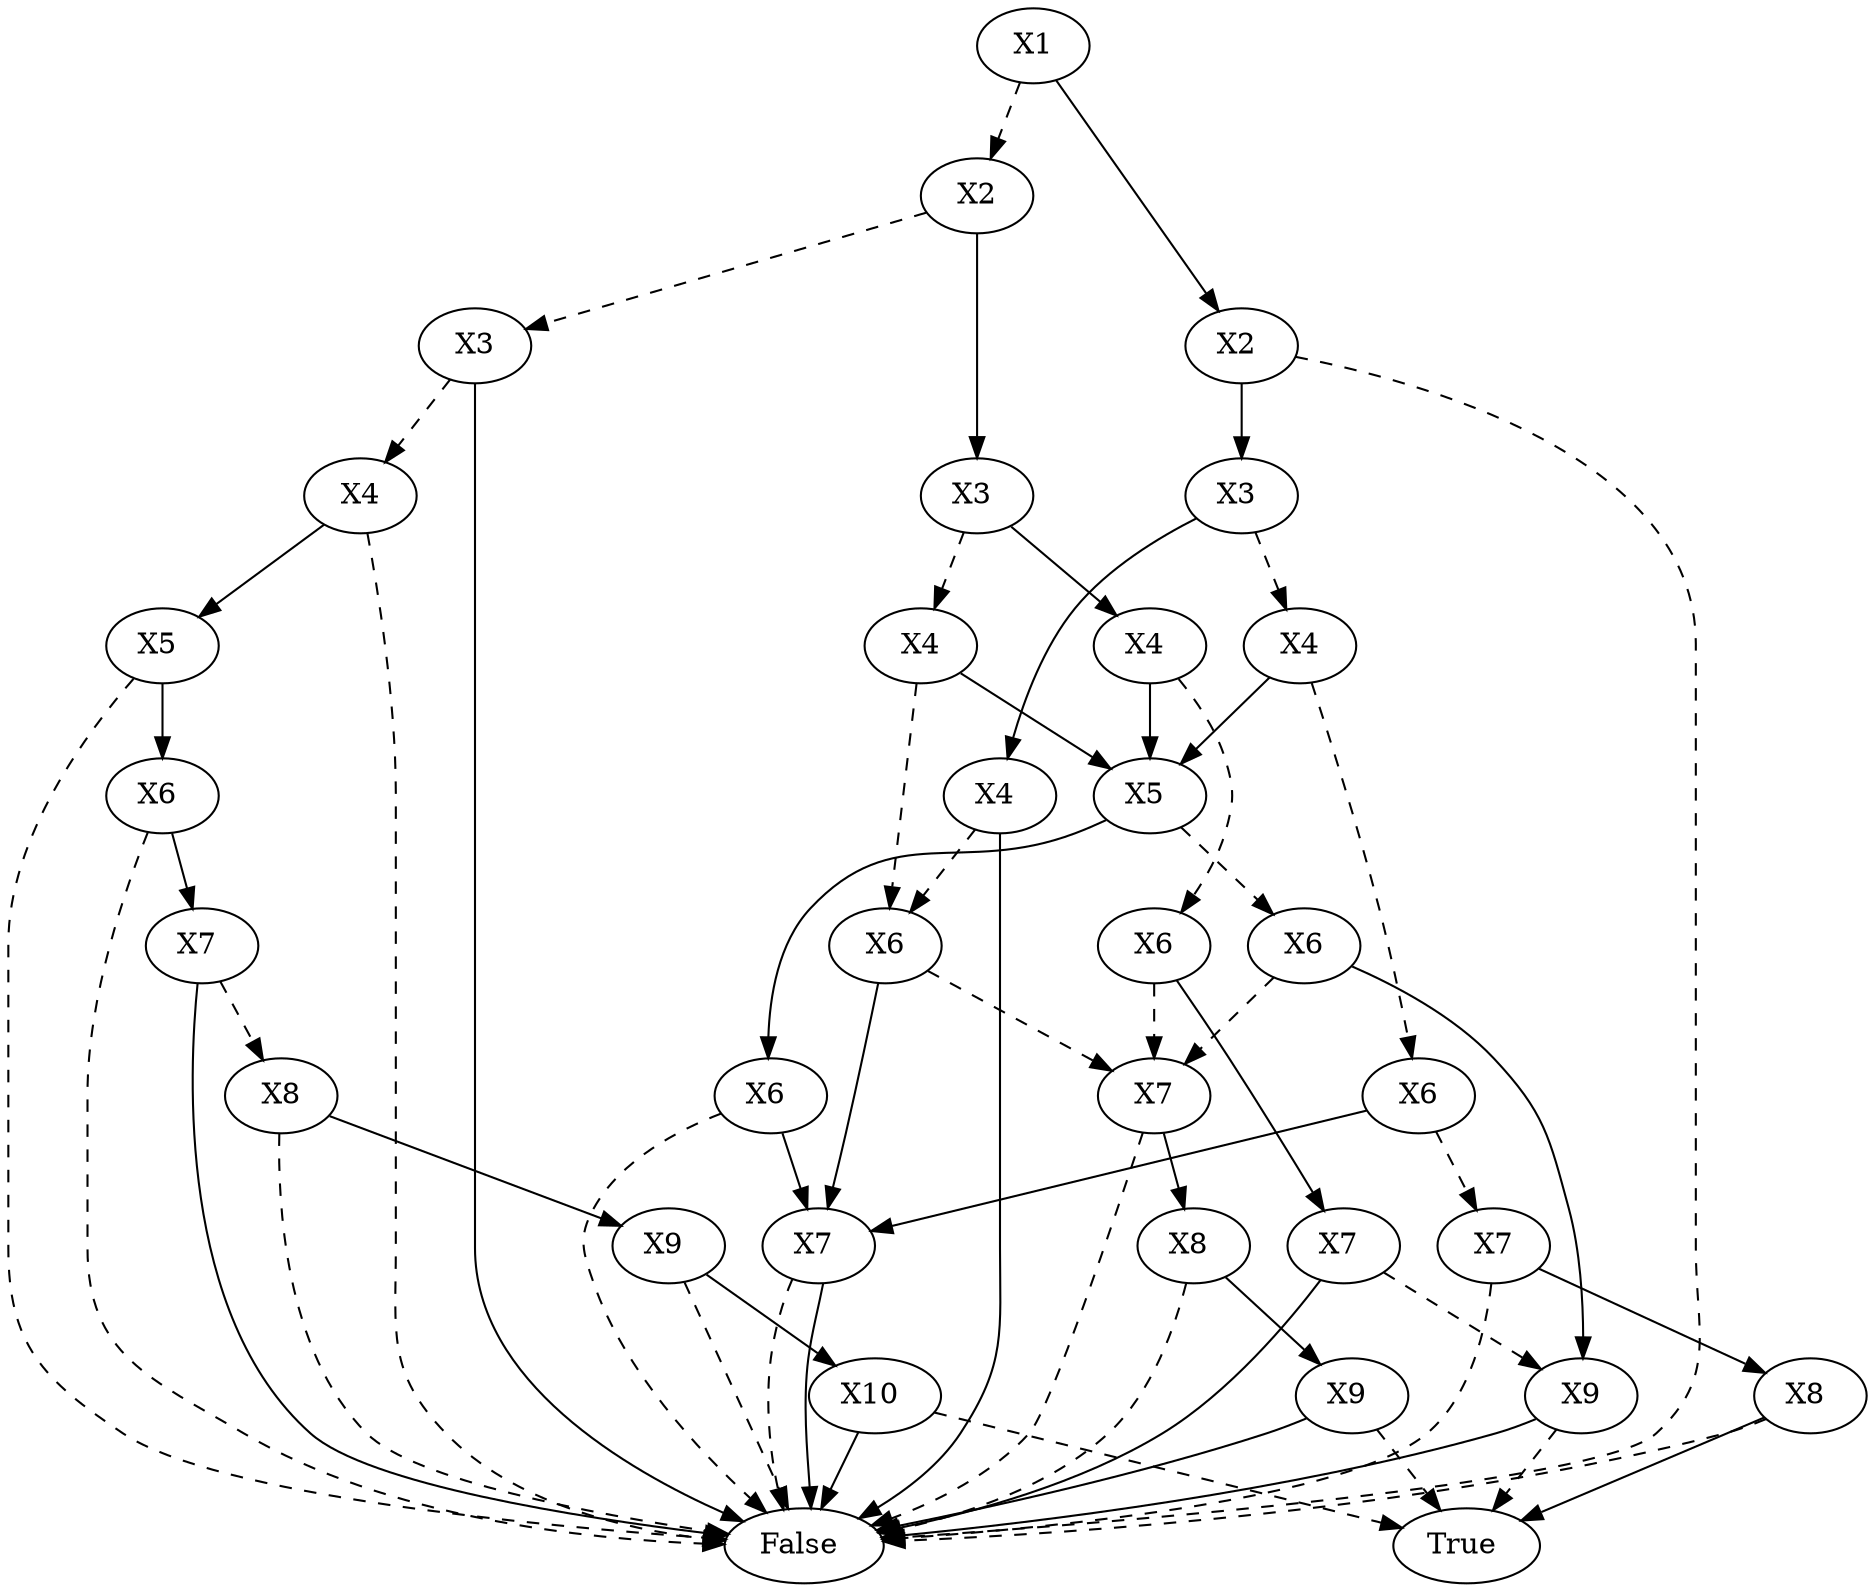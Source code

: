 digraph{2388557828880[label=X1]2388557829840[label="X2"]
2388557828880 -> 2388557829840[style=dashed label="" fontcolor = gray]
2388557839920[label="X3"]
2388557829840 -> 2388557839920[style=dashed label="" fontcolor = gray]
2388557828400[label="X4"]
2388557839920 -> 2388557828400[style=dashed label="" fontcolor = gray]
2388558026448[label="False"]
2388557828400 -> 2388558026448[style=dashed label="" fontcolor = gray]
2388557839120[label="X5 "]
2388557828400 -> 2388557839120 [label="" fontcolor = gray]
2388558026448[label="False"]
2388557839120 -> 2388558026448[style=dashed label="" fontcolor = gray]
2388557831120[label="X6 "]
2388557839120 -> 2388557831120 [label="" fontcolor = gray]
2388558026448[label="False"]
2388557831120 -> 2388558026448[style=dashed label="" fontcolor = gray]
2388557824240[label="X7 "]
2388557831120 -> 2388557824240 [label="" fontcolor = gray]
2388557830480[label="X8"]
2388557824240 -> 2388557830480[style=dashed label="" fontcolor = gray]
2388558026448[label="False"]
2388557830480 -> 2388558026448[style=dashed label="" fontcolor = gray]
2388557828080[label="X9 "]
2388557830480 -> 2388557828080 [label="" fontcolor = gray]
2388558026448[label="False"]
2388557828080 -> 2388558026448[style=dashed label="" fontcolor = gray]
2388557826000[label="X10 "]
2388557828080 -> 2388557826000 [label="" fontcolor = gray]
2388557835760[label="True"]
2388557826000 -> 2388557835760[style=dashed label="" fontcolor = gray]
2388558026448[label="False "]
2388557826000 -> 2388558026448 [label="" fontcolor = gray]
2388558026448[label="False "]
2388557824240 -> 2388558026448 [label="" fontcolor = gray]
2388558026448[label="False "]
2388557839920 -> 2388558026448 [label="" fontcolor = gray]
2388557824720[label="X3 "]
2388557829840 -> 2388557824720 [label="" fontcolor = gray]
2388557829680[label="X4"]
2388557824720 -> 2388557829680[style=dashed label="" fontcolor = gray]
2388557835920[label="X6"]
2388557829680 -> 2388557835920[style=dashed label="" fontcolor = gray]
2388557838640[label="X7"]
2388557835920 -> 2388557838640[style=dashed label="" fontcolor = gray]
2388558026448[label="False"]
2388557838640 -> 2388558026448[style=dashed label="" fontcolor = gray]
2388557832720[label="X8 "]
2388557838640 -> 2388557832720 [label="" fontcolor = gray]
2388558026448[label="False"]
2388557832720 -> 2388558026448[style=dashed label="" fontcolor = gray]
2388557838320[label="X9 "]
2388557832720 -> 2388557838320 [label="" fontcolor = gray]
2388557835760[label="True"]
2388557838320 -> 2388557835760[style=dashed label="" fontcolor = gray]
2388558026448[label="False "]
2388557838320 -> 2388558026448 [label="" fontcolor = gray]
2388557832400[label="X7 "]
2388557835920 -> 2388557832400 [label="" fontcolor = gray]
2388558026448[label="False"]
2388557832400 -> 2388558026448[style=dashed label="" fontcolor = gray]
2388558026448[label="False "]
2388557832400 -> 2388558026448 [label="" fontcolor = gray]
2388557824880[label="X5 "]
2388557829680 -> 2388557824880 [label="" fontcolor = gray]
2388557832880[label="X6"]
2388557824880 -> 2388557832880[style=dashed label="" fontcolor = gray]
2388557838640[label="X7"]
2388557832880 -> 2388557838640[style=dashed label="" fontcolor = gray]
2388557831280[label="X9 "]
2388557832880 -> 2388557831280 [label="" fontcolor = gray]
2388557835760[label="True"]
2388557831280 -> 2388557835760[style=dashed label="" fontcolor = gray]
2388558026448[label="False "]
2388557831280 -> 2388558026448 [label="" fontcolor = gray]
2388557898256[label="X6 "]
2388557824880 -> 2388557898256 [label="" fontcolor = gray]
2388558026448[label="False"]
2388557898256 -> 2388558026448[style=dashed label="" fontcolor = gray]
2388557832400[label="X7 "]
2388557898256 -> 2388557832400 [label="" fontcolor = gray]
2388557827280[label="X4 "]
2388557824720 -> 2388557827280 [label="" fontcolor = gray]
2388557896496[label="X6"]
2388557827280 -> 2388557896496[style=dashed label="" fontcolor = gray]
2388557838640[label="X7"]
2388557896496 -> 2388557838640[style=dashed label="" fontcolor = gray]
2388558348528[label="X7 "]
2388557896496 -> 2388558348528 [label="" fontcolor = gray]
2388557831280[label="X9"]
2388558348528 -> 2388557831280[style=dashed label="" fontcolor = gray]
2388558026448[label="False "]
2388558348528 -> 2388558026448 [label="" fontcolor = gray]
2388557824880[label="X5 "]
2388557827280 -> 2388557824880 [label="" fontcolor = gray]
2388557829040[label="X2 "]
2388557828880 -> 2388557829040 [label="" fontcolor = gray]
2388558026448[label="False"]
2388557829040 -> 2388558026448[style=dashed label="" fontcolor = gray]
2388557675920[label="X3 "]
2388557829040 -> 2388557675920 [label="" fontcolor = gray]
2388557669520[label="X4"]
2388557675920 -> 2388557669520[style=dashed label="" fontcolor = gray]
2388557671280[label="X6"]
2388557669520 -> 2388557671280[style=dashed label="" fontcolor = gray]
2388557672080[label="X7"]
2388557671280 -> 2388557672080[style=dashed label="" fontcolor = gray]
2388558026448[label="False"]
2388557672080 -> 2388558026448[style=dashed label="" fontcolor = gray]
2388557672560[label="X8 "]
2388557672080 -> 2388557672560 [label="" fontcolor = gray]
2388558026448[label="False"]
2388557672560 -> 2388558026448[style=dashed label="" fontcolor = gray]
2388557835760[label="True "]
2388557672560 -> 2388557835760 [label="" fontcolor = gray]
2388557832400[label="X7 "]
2388557671280 -> 2388557832400 [label="" fontcolor = gray]
2388557824880[label="X5 "]
2388557669520 -> 2388557824880 [label="" fontcolor = gray]
2388557672240[label="X4 "]
2388557675920 -> 2388557672240 [label="" fontcolor = gray]
2388557835920[label="X6"]
2388557672240 -> 2388557835920[style=dashed label="" fontcolor = gray]
2388558026448[label="False "]
2388557672240 -> 2388558026448 [label="" fontcolor = gray]
}